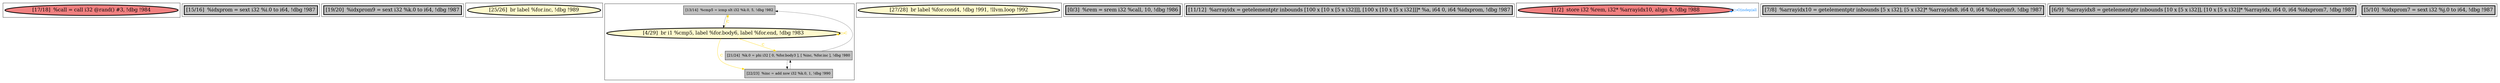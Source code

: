 
digraph G {





subgraph cluster11 {


node393 [penwidth=3.0,fontsize=20,fillcolor=lightcoral,label="[17/18]  %call = call i32 @rand() #3, !dbg !984",shape=ellipse,style=filled ]



}

subgraph cluster10 {


node392 [penwidth=3.0,fontsize=20,fillcolor=grey,label="[15/16]  %idxprom = sext i32 %i.0 to i64, !dbg !987",shape=rectangle,style=filled ]



}

subgraph cluster9 {


node391 [penwidth=3.0,fontsize=20,fillcolor=grey,label="[19/20]  %idxprom9 = sext i32 %k.0 to i64, !dbg !987",shape=rectangle,style=filled ]



}

subgraph cluster8 {


node390 [penwidth=3.0,fontsize=20,fillcolor=lemonchiffon,label="[25/26]  br label %for.inc, !dbg !989",shape=ellipse,style=filled ]



}

subgraph cluster7 {


node389 [fillcolor=grey,label="[13/14]  %cmp5 = icmp slt i32 %k.0, 5, !dbg !982",shape=rectangle,style=filled ]
node388 [penwidth=3.0,fontsize=20,fillcolor=lemonchiffon,label="[4/29]  br i1 %cmp5, label %for.body6, label %for.end, !dbg !983",shape=ellipse,style=filled ]
node386 [fillcolor=grey,label="[22/23]  %inc = add nsw i32 %k.0, 1, !dbg !990",shape=rectangle,style=filled ]
node387 [fillcolor=grey,label="[21/24]  %k.0 = phi i32 [ 0, %for.body3 ], [ %inc, %for.inc ], !dbg !980",shape=rectangle,style=filled ]

node388->node386 [style=solid,color=gold,label="C",penwidth=1.0,fontcolor=gold ]
node388->node389 [style=solid,color=gold,label="C",penwidth=1.0,fontcolor=gold ]
node388->node388 [style=solid,color=gold,label="C",penwidth=1.0,fontcolor=gold ]
node386->node387 [style=solid,color=black,label="",penwidth=0.5,fontcolor=black ]
node389->node388 [style=solid,color=black,label="",penwidth=0.5,fontcolor=black ]
node388->node387 [style=solid,color=gold,label="C",penwidth=1.0,fontcolor=gold ]
node387->node389 [style=solid,color=black,label="",penwidth=0.5,fontcolor=black ]
node387->node386 [style=solid,color=black,label="",penwidth=0.5,fontcolor=black ]


}

subgraph cluster6 {


node385 [penwidth=3.0,fontsize=20,fillcolor=lemonchiffon,label="[27/28]  br label %for.cond4, !dbg !991, !llvm.loop !992",shape=ellipse,style=filled ]



}

subgraph cluster0 {


node379 [penwidth=3.0,fontsize=20,fillcolor=grey,label="[0/3]  %rem = srem i32 %call, 10, !dbg !986",shape=rectangle,style=filled ]



}

subgraph cluster5 {


node384 [penwidth=3.0,fontsize=20,fillcolor=grey,label="[11/12]  %arrayidx = getelementptr inbounds [100 x [10 x [5 x i32]]], [100 x [10 x [5 x i32]]]* %a, i64 0, i64 %idxprom, !dbg !987",shape=rectangle,style=filled ]



}

subgraph cluster1 {


node380 [penwidth=3.0,fontsize=20,fillcolor=lightcoral,label="[1/2]  store i32 %rem, i32* %arrayidx10, align 4, !dbg !988",shape=ellipse,style=filled ]

node380->node380 [style=solid,color=dodgerblue,label="O|indep|all",penwidth=1.0,fontcolor=dodgerblue ]


}

subgraph cluster2 {


node381 [penwidth=3.0,fontsize=20,fillcolor=grey,label="[7/8]  %arrayidx10 = getelementptr inbounds [5 x i32], [5 x i32]* %arrayidx8, i64 0, i64 %idxprom9, !dbg !987",shape=rectangle,style=filled ]



}

subgraph cluster3 {


node382 [penwidth=3.0,fontsize=20,fillcolor=grey,label="[6/9]  %arrayidx8 = getelementptr inbounds [10 x [5 x i32]], [10 x [5 x i32]]* %arrayidx, i64 0, i64 %idxprom7, !dbg !987",shape=rectangle,style=filled ]



}

subgraph cluster4 {


node383 [penwidth=3.0,fontsize=20,fillcolor=grey,label="[5/10]  %idxprom7 = sext i32 %j.0 to i64, !dbg !987",shape=rectangle,style=filled ]



}

}
